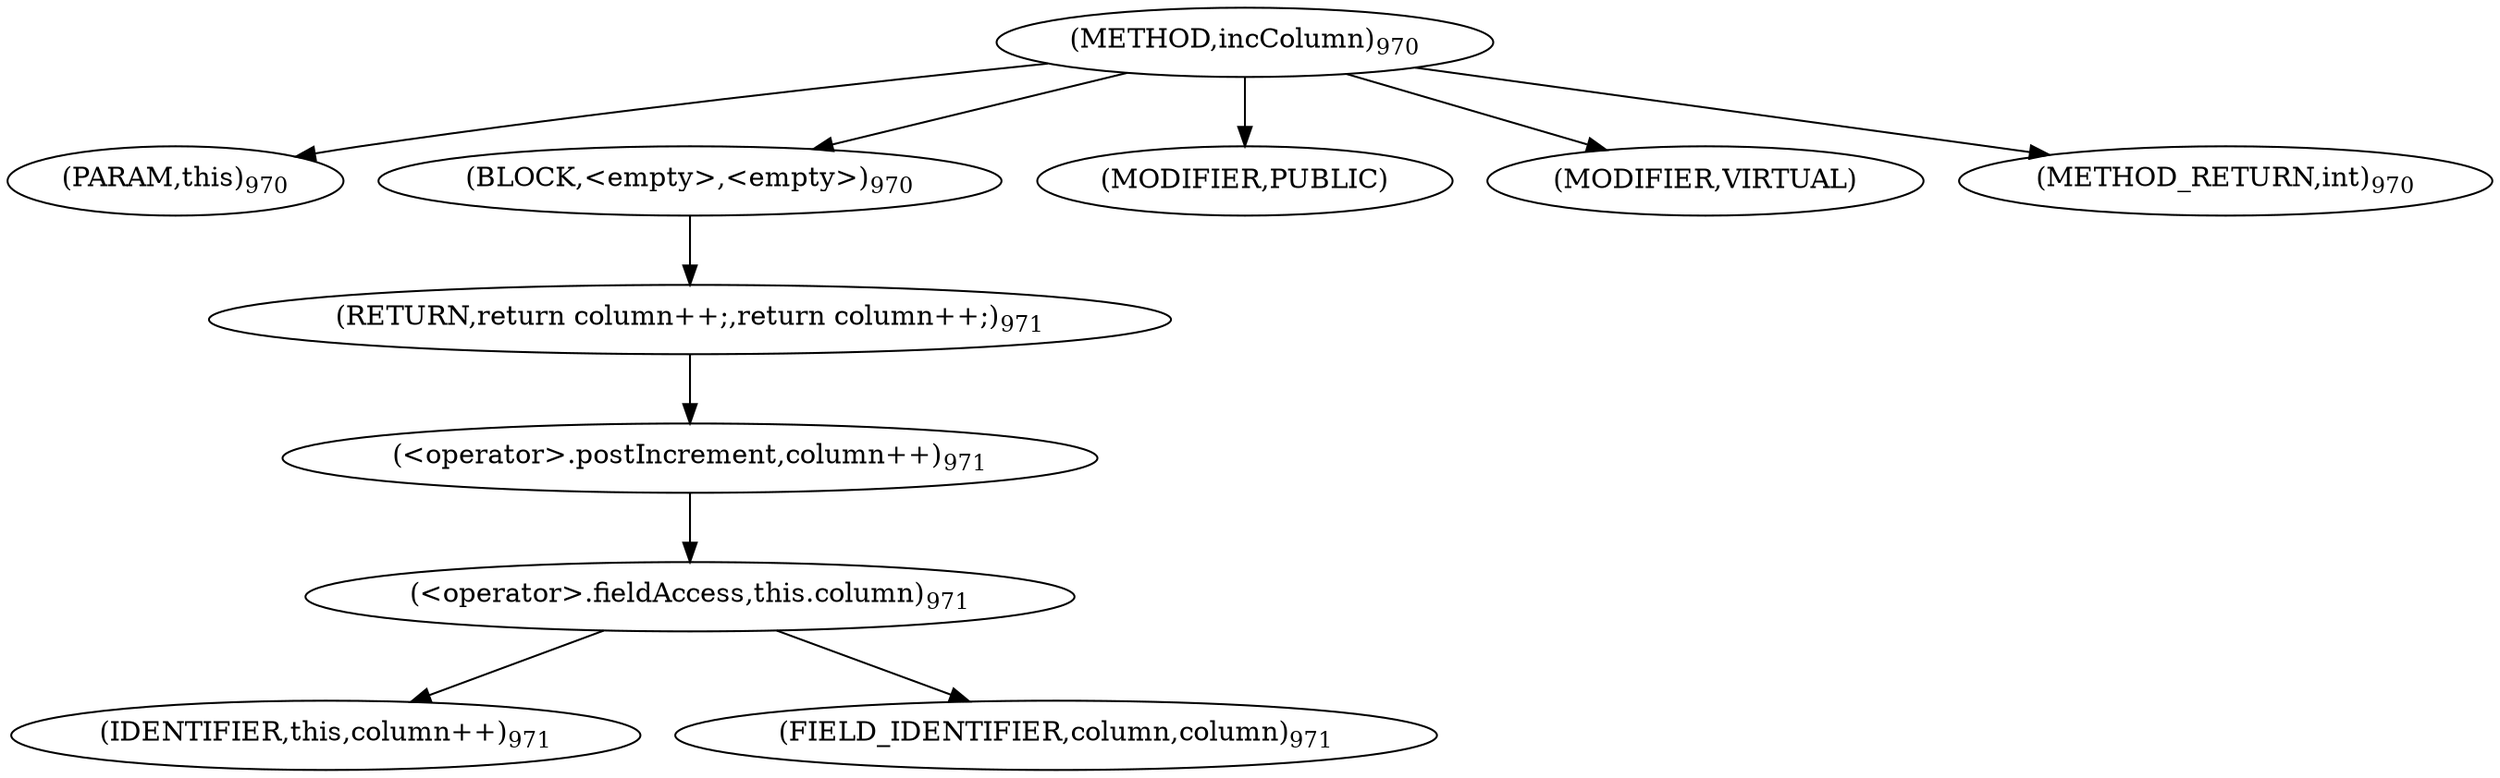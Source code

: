 digraph "incColumn" {  
"2560" [label = <(METHOD,incColumn)<SUB>970</SUB>> ]
"2561" [label = <(PARAM,this)<SUB>970</SUB>> ]
"2562" [label = <(BLOCK,&lt;empty&gt;,&lt;empty&gt;)<SUB>970</SUB>> ]
"2563" [label = <(RETURN,return column++;,return column++;)<SUB>971</SUB>> ]
"2564" [label = <(&lt;operator&gt;.postIncrement,column++)<SUB>971</SUB>> ]
"2565" [label = <(&lt;operator&gt;.fieldAccess,this.column)<SUB>971</SUB>> ]
"2566" [label = <(IDENTIFIER,this,column++)<SUB>971</SUB>> ]
"2567" [label = <(FIELD_IDENTIFIER,column,column)<SUB>971</SUB>> ]
"2568" [label = <(MODIFIER,PUBLIC)> ]
"2569" [label = <(MODIFIER,VIRTUAL)> ]
"2570" [label = <(METHOD_RETURN,int)<SUB>970</SUB>> ]
  "2560" -> "2561" 
  "2560" -> "2562" 
  "2560" -> "2568" 
  "2560" -> "2569" 
  "2560" -> "2570" 
  "2562" -> "2563" 
  "2563" -> "2564" 
  "2564" -> "2565" 
  "2565" -> "2566" 
  "2565" -> "2567" 
}
